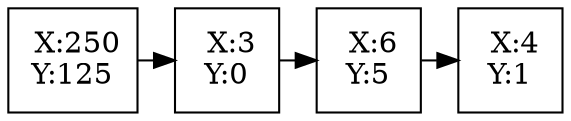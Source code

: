 digraph G {
node[shape = box,width=0.7,height=0.7,fillcolor="white" color="black"  ]
{rank=same;

Nodos1[label=" X:250
Y:125"]
Nodos2[label=" X:3
Y:0"]
Nodos3[label=" X:6
Y:5"]
Nodos4[label=" X:4
Y:1"]
Nodos1->Nodos2->Nodos3->Nodos4
}
 }